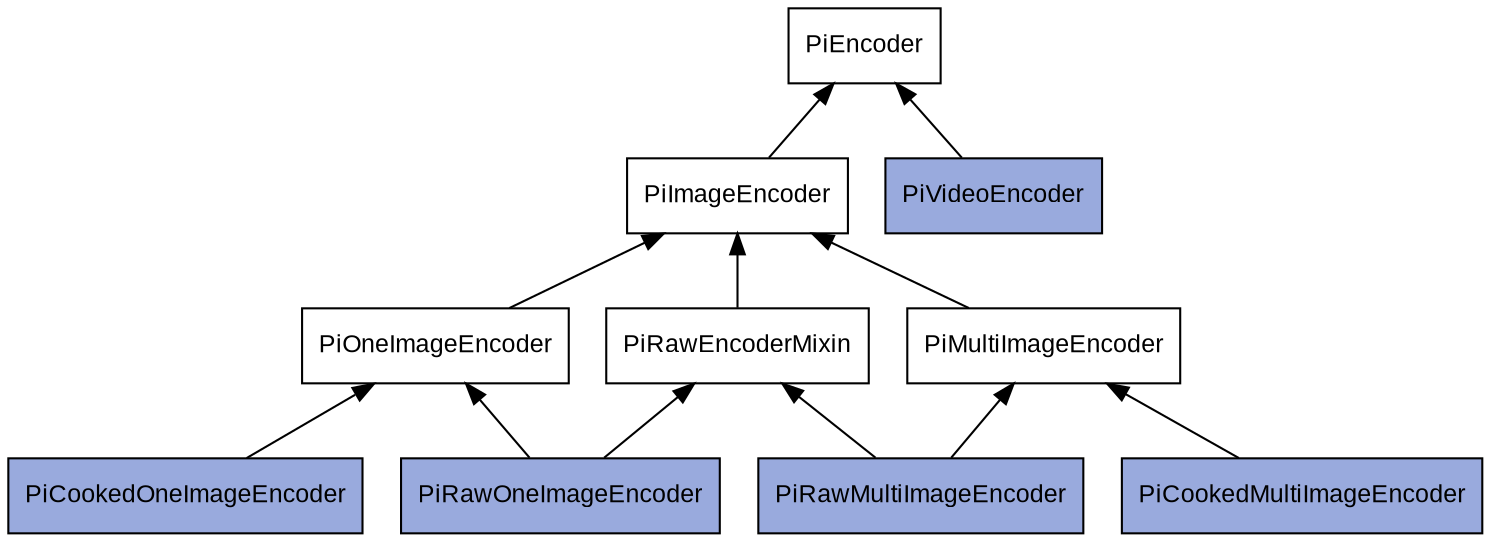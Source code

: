 digraph G {
    graph [rankdir="BT"];

    /* Abstract classes */
    node [shape=rect,style=filled,color="#000000",fillcolor="#ffffff",fontname=Arial,fontsize=12.0];
    PiEncoder           [target="_top", URL="../api.html#picamera.PiEncoder"];
    PiImageEncoder      [target="_top", URL="../api.html#picamera.PiImageEncoder"];
    PiOneImageEncoder   [target="_top", URL="../api.html#picamera.PiOneImageEncoder"];
    PiMultiImageEncoder [target="_top", URL="../api.html#picamera.PiMultiImageEncoder"];
    PiRawEncoderMixin   [target="_top", URL="../api.html#picamera.PiRawEncoderMixin"];

    /* Concrete classes */
    node [shape=rect,style=filled,color="#000000",fillcolor="#99aadd",fontname=Arial,fontsize=12.0];
    PiVideoEncoder            [target="_top", URL="../api.html#picamera.PiVideoEncoder"];
    PiRawOneImageEncoder      [target="_top", URL="../api.html#picamera.PiRawOneImageEncoder"];
    PiRawMultiImageEncoder    [target="_top", URL="../api.html#picamera.PiRawMultiImageEncoder"];
    PiCookedOneImageEncoder   [target="_top", URL="../api.html#picamera.PiCookedOneImageEncoder"];
    PiCookedMultiImageEncoder [target="_top", URL="../api.html#picamera.PiCookedMultiImageEncoder"];

    PiVideoEncoder->PiEncoder;
    PiImageEncoder->PiEncoder;
    PiOneImageEncoder->PiImageEncoder;
    PiMultiImageEncoder->PiImageEncoder;
    PiCookedOneImageEncoder->PiOneImageEncoder;
    PiCookedMultiImageEncoder->PiMultiImageEncoder;
    PiRawEncoderMixin->PiImageEncoder;
    PiRawOneImageEncoder->PiOneImageEncoder;
    PiRawOneImageEncoder->PiRawEncoderMixin;
    PiRawMultiImageEncoder->PiMultiImageEncoder;
    PiRawMultiImageEncoder->PiRawEncoderMixin;
}
